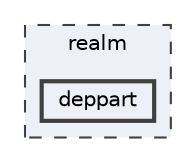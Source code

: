 digraph "/home/runner/work/realm/realm/realm-src/realm/deppart"
{
 // LATEX_PDF_SIZE
  bgcolor="transparent";
  edge [fontname=Helvetica,fontsize=10,labelfontname=Helvetica,labelfontsize=10];
  node [fontname=Helvetica,fontsize=10,shape=box,height=0.2,width=0.4];
  compound=true
  subgraph clusterdir_76d0aa56d6d0fcf837f4708a961e515b {
    graph [ bgcolor="#edf0f7", pencolor="grey25", label="realm", fontname=Helvetica,fontsize=10 style="filled,dashed", URL="dir_76d0aa56d6d0fcf837f4708a961e515b.html",tooltip=""]
  dir_0d9d2d843f75491afaae1e0deb37c96e [label="deppart", fillcolor="#edf0f7", color="grey25", style="filled,bold", URL="dir_0d9d2d843f75491afaae1e0deb37c96e.html",tooltip=""];
  }
}
